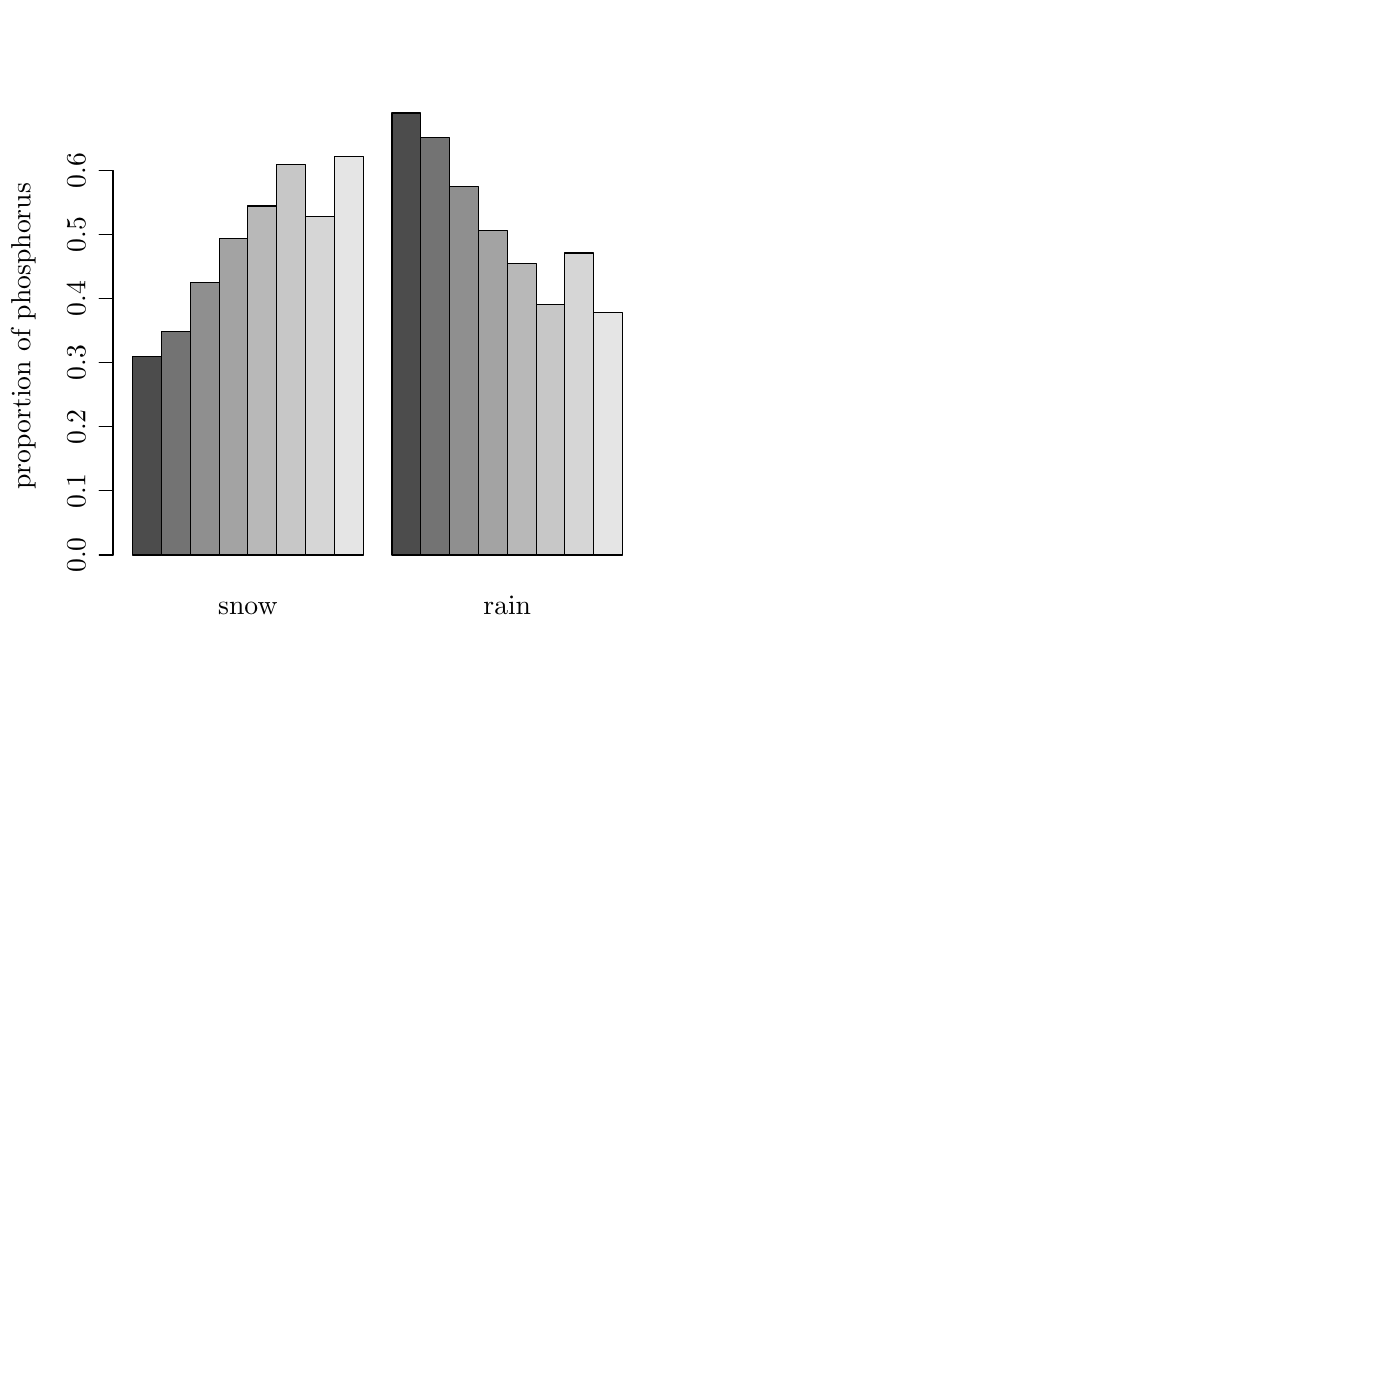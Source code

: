 % Created by tikzDevice version 0.6.2 on 2012-06-18 14:57:57
% !TEX encoding = UTF-8 Unicode
\documentclass[10pt]{article}
\nonstopmode

\usepackage{tikz}

\usepackage[active,tightpage,psfixbb]{preview}

\PreviewEnvironment{pgfpicture}

\setlength\PreviewBorder{0pt}

\newcommand{\SweaveOpts}[1]{}  % do not interfere with LaTeX
\newcommand{\SweaveInput}[1]{} % because they are not real TeX commands
\newcommand{\Sexpr}[1]{}       % will only be parsed by R


\usepackage{geometry}                % See geometry.pdf to learn the layout options. There are lots.
\geometry{letterpaper}                   % ... or a4paper or a5paper or ... 
%\geometry{landscape}                % Activate for for rotated page geometry
\usepackage[parfill]{parskip}    % Activate to begin paragraphs with an empty line rather than an indent
\usepackage[cm]{fullpage}
\usepackage{graphicx}
\usepackage{amssymb}
\usepackage[margin=20pt, font=small, labelfont=sc, labelsep=endash]{caption}
\usepackage{subfig}
\usepackage{multirow}
\usepackage{amstext}
\usepackage{verbatim}
%\usepackage{pstricks, pst-node,pst-tree}


\title{Analysis of loadings}
\author{Wesley Brooks}
\date{}                                           % Activate to display a given date or no date


\begin{document}

\begin{tikzpicture}[x=1pt,y=1pt]
\definecolor[named]{drawColor}{rgb}{0.00,0.00,0.00}
\definecolor[named]{fillColor}{rgb}{1.00,1.00,1.00}
\fill[color=fillColor,fill opacity=0.00,] (0,0) rectangle (505.89,505.89);
\begin{scope}
\path[clip] (  0.00,252.94) rectangle (252.94,505.89);
\definecolor[named]{drawColor}{rgb}{0.03,0.00,0.33}
\definecolor[named]{drawColor}{rgb}{0.00,0.00,0.00}
\definecolor[named]{fillColor}{rgb}{0.30,0.30,0.30}

\draw[color=drawColor,line cap=round,line join=round,fill=fillColor,] ( 47.92,305.34) rectangle ( 58.33,377.15);
\definecolor[named]{fillColor}{rgb}{0.45,0.45,0.45}

\draw[color=drawColor,line cap=round,line join=round,fill=fillColor,] ( 58.33,305.34) rectangle ( 68.74,386.01);
\definecolor[named]{fillColor}{rgb}{0.56,0.56,0.56}

\draw[color=drawColor,line cap=round,line join=round,fill=fillColor,] ( 68.74,305.34) rectangle ( 79.16,403.71);
\definecolor[named]{fillColor}{rgb}{0.64,0.64,0.64}

\draw[color=drawColor,line cap=round,line join=round,fill=fillColor,] ( 79.16,305.34) rectangle ( 89.57,419.57);
\definecolor[named]{fillColor}{rgb}{0.72,0.72,0.72}

\draw[color=drawColor,line cap=round,line join=round,fill=fillColor,] ( 89.57,305.34) rectangle ( 99.99,431.44);
\definecolor[named]{fillColor}{rgb}{0.78,0.78,0.78}

\draw[color=drawColor,line cap=round,line join=round,fill=fillColor,] ( 99.99,305.34) rectangle (110.40,446.38);
\definecolor[named]{fillColor}{rgb}{0.84,0.84,0.84}

\draw[color=drawColor,line cap=round,line join=round,fill=fillColor,] (110.40,305.34) rectangle (120.81,427.74);
\definecolor[named]{fillColor}{rgb}{0.90,0.90,0.90}

\draw[color=drawColor,line cap=round,line join=round,fill=fillColor,] (120.81,305.34) rectangle (131.23,449.36);
\definecolor[named]{fillColor}{rgb}{0.30,0.30,0.30}

\draw[color=drawColor,line cap=round,line join=round,fill=fillColor,] (141.64,305.34) rectangle (152.05,465.05);
\definecolor[named]{fillColor}{rgb}{0.45,0.45,0.45}

\draw[color=drawColor,line cap=round,line join=round,fill=fillColor,] (152.05,305.34) rectangle (162.47,456.19);
\definecolor[named]{fillColor}{rgb}{0.56,0.56,0.56}

\draw[color=drawColor,line cap=round,line join=round,fill=fillColor,] (162.47,305.34) rectangle (172.88,438.49);
\definecolor[named]{fillColor}{rgb}{0.64,0.64,0.64}

\draw[color=drawColor,line cap=round,line join=round,fill=fillColor,] (172.88,305.34) rectangle (183.29,422.63);
\definecolor[named]{fillColor}{rgb}{0.72,0.72,0.72}

\draw[color=drawColor,line cap=round,line join=round,fill=fillColor,] (183.29,305.34) rectangle (193.71,410.76);
\definecolor[named]{fillColor}{rgb}{0.78,0.78,0.78}

\draw[color=drawColor,line cap=round,line join=round,fill=fillColor,] (193.71,305.34) rectangle (204.12,395.82);
\definecolor[named]{fillColor}{rgb}{0.84,0.84,0.84}

\draw[color=drawColor,line cap=round,line join=round,fill=fillColor,] (204.12,305.34) rectangle (214.53,414.46);
\definecolor[named]{fillColor}{rgb}{0.90,0.90,0.90}

\draw[color=drawColor,line cap=round,line join=round,fill=fillColor,] (214.53,305.34) rectangle (224.95,392.84);
\end{scope}
\begin{scope}
\path[clip] (  0.00,  0.00) rectangle (505.89,505.89);
\definecolor[named]{drawColor}{rgb}{0.03,0.00,0.33}
\definecolor[named]{drawColor}{rgb}{0.00,0.00,0.00}

\node[color=drawColor,anchor=base,inner sep=0pt, outer sep=0pt, scale=  1.00] at ( 89.57,283.82) {snow};

\node[color=drawColor,anchor=base,inner sep=0pt, outer sep=0pt, scale=  1.00] at (183.29,283.82) {rain};
\end{scope}
\begin{scope}
\path[clip] (  0.00,252.94) rectangle (252.94,505.89);
\definecolor[named]{drawColor}{rgb}{0.03,0.00,0.33}
\definecolor[named]{drawColor}{rgb}{0.00,0.00,0.00}

\node[rotate= 90.00,color=drawColor,anchor=base,inner sep=0pt, outer sep=0pt, scale=  1.00] at ( 10.96,384.40) {proportion of phosphorus};
\end{scope}
\begin{scope}
\path[clip] (  0.00,  0.00) rectangle (505.89,505.89);
\definecolor[named]{drawColor}{rgb}{0.03,0.00,0.33}
\definecolor[named]{drawColor}{rgb}{0.00,0.00,0.00}

\draw[color=drawColor,line cap=round,line join=round,fill opacity=0.00,] ( 40.84,305.34) -- ( 40.84,444.25);

\draw[color=drawColor,line cap=round,line join=round,fill opacity=0.00,] ( 40.84,305.34) -- ( 35.86,305.34);

\draw[color=drawColor,line cap=round,line join=round,fill opacity=0.00,] ( 40.84,328.49) -- ( 35.86,328.49);

\draw[color=drawColor,line cap=round,line join=round,fill opacity=0.00,] ( 40.84,351.64) -- ( 35.86,351.64);

\draw[color=drawColor,line cap=round,line join=round,fill opacity=0.00,] ( 40.84,374.80) -- ( 35.86,374.80);

\draw[color=drawColor,line cap=round,line join=round,fill opacity=0.00,] ( 40.84,397.95) -- ( 35.86,397.95);

\draw[color=drawColor,line cap=round,line join=round,fill opacity=0.00,] ( 40.84,421.10) -- ( 35.86,421.10);

\draw[color=drawColor,line cap=round,line join=round,fill opacity=0.00,] ( 40.84,444.25) -- ( 35.86,444.25);

\node[rotate= 90.00,color=drawColor,anchor=base,inner sep=0pt, outer sep=0pt, scale=  1.00] at ( 30.88,305.34) {0.0};

\node[rotate= 90.00,color=drawColor,anchor=base,inner sep=0pt, outer sep=0pt, scale=  1.00] at ( 30.88,328.49) {0.1};

\node[rotate= 90.00,color=drawColor,anchor=base,inner sep=0pt, outer sep=0pt, scale=  1.00] at ( 30.88,351.64) {0.2};

\node[rotate= 90.00,color=drawColor,anchor=base,inner sep=0pt, outer sep=0pt, scale=  1.00] at ( 30.88,374.80) {0.3};

\node[rotate= 90.00,color=drawColor,anchor=base,inner sep=0pt, outer sep=0pt, scale=  1.00] at ( 30.88,397.95) {0.4};

\node[rotate= 90.00,color=drawColor,anchor=base,inner sep=0pt, outer sep=0pt, scale=  1.00] at ( 30.88,421.10) {0.5};

\node[rotate= 90.00,color=drawColor,anchor=base,inner sep=0pt, outer sep=0pt, scale=  1.00] at ( 30.88,444.25) {0.6};
\end{scope}
\end{tikzpicture}

\end{document}
